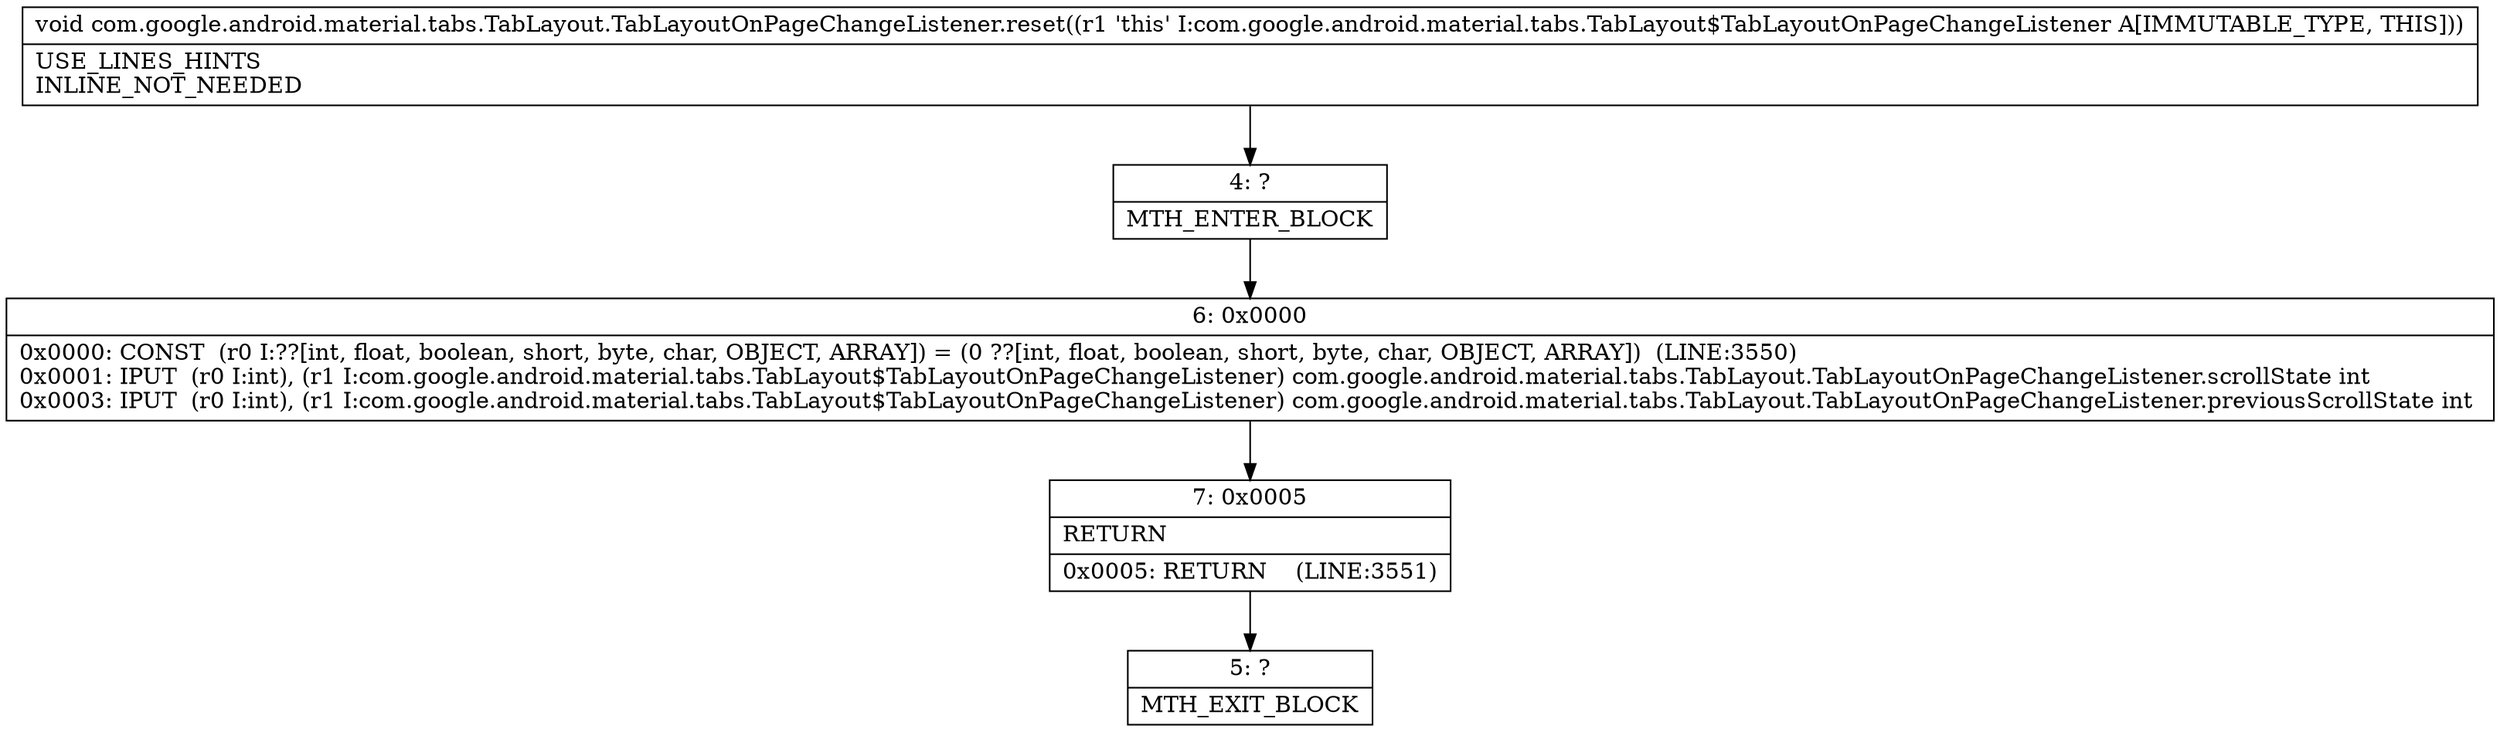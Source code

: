 digraph "CFG forcom.google.android.material.tabs.TabLayout.TabLayoutOnPageChangeListener.reset()V" {
Node_4 [shape=record,label="{4\:\ ?|MTH_ENTER_BLOCK\l}"];
Node_6 [shape=record,label="{6\:\ 0x0000|0x0000: CONST  (r0 I:??[int, float, boolean, short, byte, char, OBJECT, ARRAY]) = (0 ??[int, float, boolean, short, byte, char, OBJECT, ARRAY])  (LINE:3550)\l0x0001: IPUT  (r0 I:int), (r1 I:com.google.android.material.tabs.TabLayout$TabLayoutOnPageChangeListener) com.google.android.material.tabs.TabLayout.TabLayoutOnPageChangeListener.scrollState int \l0x0003: IPUT  (r0 I:int), (r1 I:com.google.android.material.tabs.TabLayout$TabLayoutOnPageChangeListener) com.google.android.material.tabs.TabLayout.TabLayoutOnPageChangeListener.previousScrollState int \l}"];
Node_7 [shape=record,label="{7\:\ 0x0005|RETURN\l|0x0005: RETURN    (LINE:3551)\l}"];
Node_5 [shape=record,label="{5\:\ ?|MTH_EXIT_BLOCK\l}"];
MethodNode[shape=record,label="{void com.google.android.material.tabs.TabLayout.TabLayoutOnPageChangeListener.reset((r1 'this' I:com.google.android.material.tabs.TabLayout$TabLayoutOnPageChangeListener A[IMMUTABLE_TYPE, THIS]))  | USE_LINES_HINTS\lINLINE_NOT_NEEDED\l}"];
MethodNode -> Node_4;Node_4 -> Node_6;
Node_6 -> Node_7;
Node_7 -> Node_5;
}

